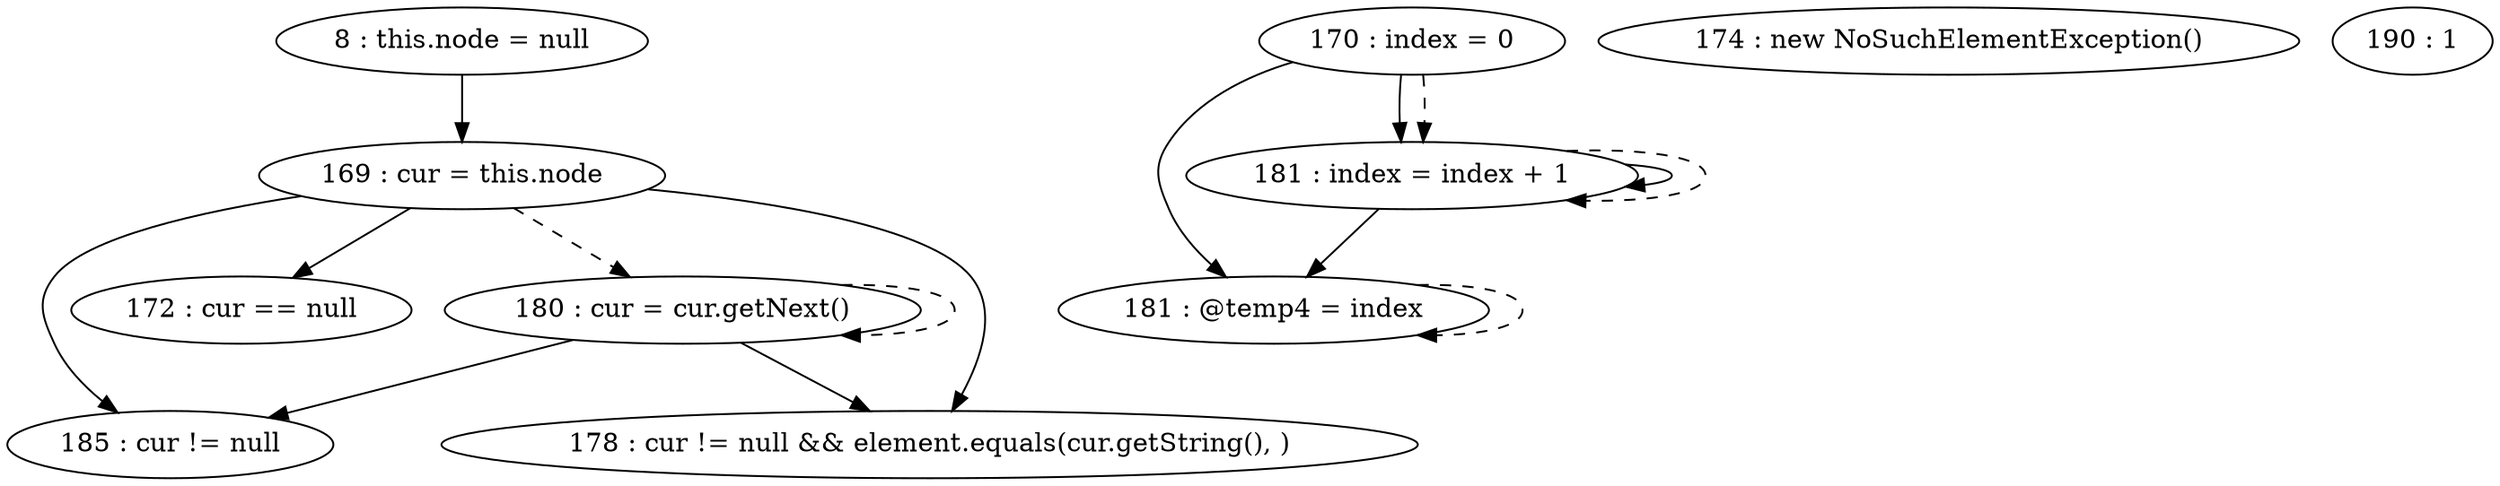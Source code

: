 digraph G {
"8 : this.node = null"
"8 : this.node = null" -> "169 : cur = this.node"
"169 : cur = this.node"
"169 : cur = this.node" -> "185 : cur != null"
"169 : cur = this.node" -> "172 : cur == null"
"169 : cur = this.node" -> "178 : cur != null && element.equals(cur.getString(), )"
"169 : cur = this.node" -> "180 : cur = cur.getNext()" [style=dashed]
"170 : index = 0"
"170 : index = 0" -> "181 : @temp4 = index"
"170 : index = 0" -> "181 : index = index + 1"
"170 : index = 0" -> "181 : index = index + 1" [style=dashed]
"172 : cur == null"
"174 : new NoSuchElementException()"
"178 : cur != null && element.equals(cur.getString(), )"
"180 : cur = cur.getNext()"
"180 : cur = cur.getNext()" -> "185 : cur != null"
"180 : cur = cur.getNext()" -> "178 : cur != null && element.equals(cur.getString(), )"
"180 : cur = cur.getNext()" -> "180 : cur = cur.getNext()" [style=dashed]
"181 : @temp4 = index"
"181 : @temp4 = index" -> "181 : @temp4 = index" [style=dashed]
"181 : index = index + 1"
"181 : index = index + 1" -> "181 : @temp4 = index"
"181 : index = index + 1" -> "181 : index = index + 1"
"181 : index = index + 1" -> "181 : index = index + 1" [style=dashed]
"178 : cur != null && element.equals(cur.getString(), )"
"185 : cur != null"
"190 : 1"
}
